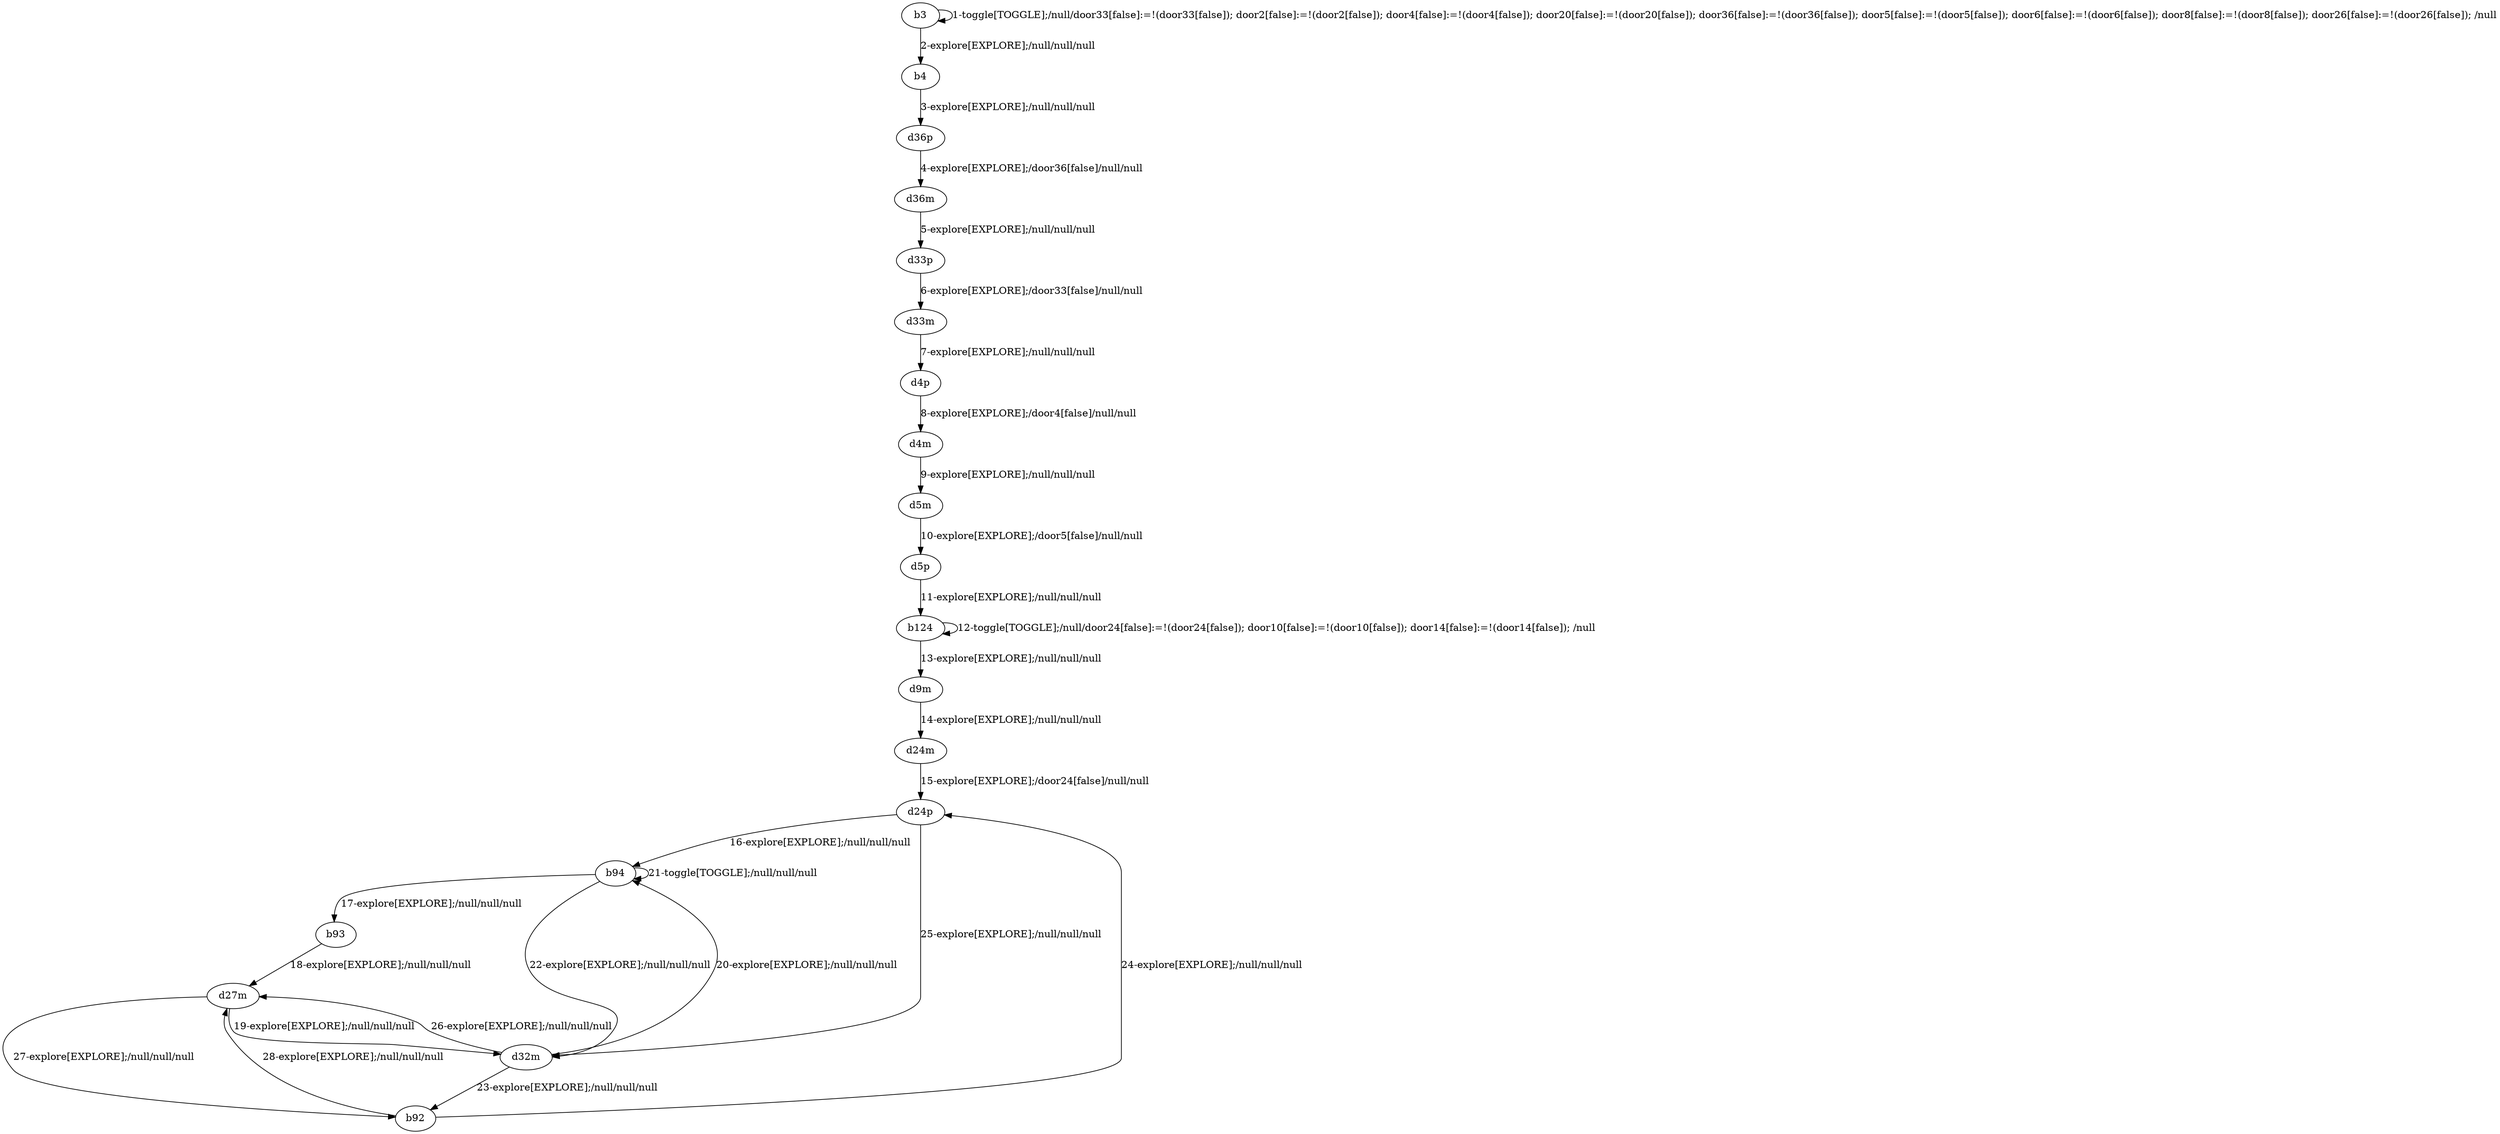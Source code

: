 # Total number of goals covered by this test: 4
# d24p --> d32m
# d32m --> b92
# b94 --> b94
# b92 --> d24p

digraph g {
"b3" -> "b3" [label = "1-toggle[TOGGLE];/null/door33[false]:=!(door33[false]); door2[false]:=!(door2[false]); door4[false]:=!(door4[false]); door20[false]:=!(door20[false]); door36[false]:=!(door36[false]); door5[false]:=!(door5[false]); door6[false]:=!(door6[false]); door8[false]:=!(door8[false]); door26[false]:=!(door26[false]); /null"];
"b3" -> "b4" [label = "2-explore[EXPLORE];/null/null/null"];
"b4" -> "d36p" [label = "3-explore[EXPLORE];/null/null/null"];
"d36p" -> "d36m" [label = "4-explore[EXPLORE];/door36[false]/null/null"];
"d36m" -> "d33p" [label = "5-explore[EXPLORE];/null/null/null"];
"d33p" -> "d33m" [label = "6-explore[EXPLORE];/door33[false]/null/null"];
"d33m" -> "d4p" [label = "7-explore[EXPLORE];/null/null/null"];
"d4p" -> "d4m" [label = "8-explore[EXPLORE];/door4[false]/null/null"];
"d4m" -> "d5m" [label = "9-explore[EXPLORE];/null/null/null"];
"d5m" -> "d5p" [label = "10-explore[EXPLORE];/door5[false]/null/null"];
"d5p" -> "b124" [label = "11-explore[EXPLORE];/null/null/null"];
"b124" -> "b124" [label = "12-toggle[TOGGLE];/null/door24[false]:=!(door24[false]); door10[false]:=!(door10[false]); door14[false]:=!(door14[false]); /null"];
"b124" -> "d9m" [label = "13-explore[EXPLORE];/null/null/null"];
"d9m" -> "d24m" [label = "14-explore[EXPLORE];/null/null/null"];
"d24m" -> "d24p" [label = "15-explore[EXPLORE];/door24[false]/null/null"];
"d24p" -> "b94" [label = "16-explore[EXPLORE];/null/null/null"];
"b94" -> "b93" [label = "17-explore[EXPLORE];/null/null/null"];
"b93" -> "d27m" [label = "18-explore[EXPLORE];/null/null/null"];
"d27m" -> "d32m" [label = "19-explore[EXPLORE];/null/null/null"];
"d32m" -> "b94" [label = "20-explore[EXPLORE];/null/null/null"];
"b94" -> "b94" [label = "21-toggle[TOGGLE];/null/null/null"];
"b94" -> "d32m" [label = "22-explore[EXPLORE];/null/null/null"];
"d32m" -> "b92" [label = "23-explore[EXPLORE];/null/null/null"];
"b92" -> "d24p" [label = "24-explore[EXPLORE];/null/null/null"];
"d24p" -> "d32m" [label = "25-explore[EXPLORE];/null/null/null"];
"d32m" -> "d27m" [label = "26-explore[EXPLORE];/null/null/null"];
"d27m" -> "b92" [label = "27-explore[EXPLORE];/null/null/null"];
"b92" -> "d27m" [label = "28-explore[EXPLORE];/null/null/null"];
}